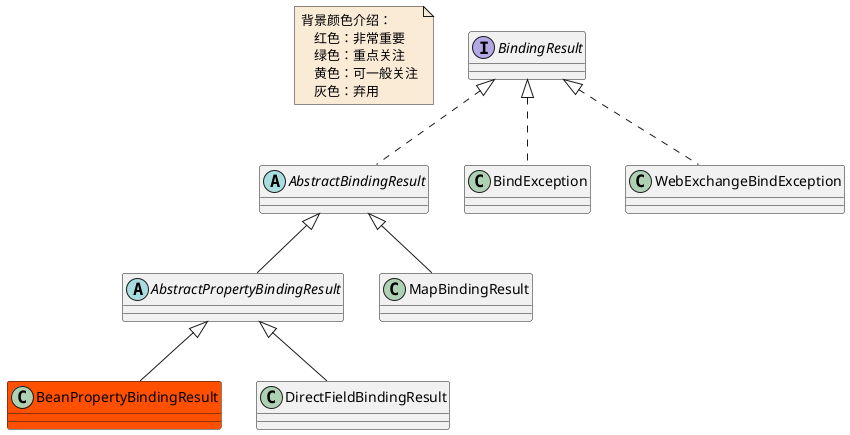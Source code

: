 @startuml

note  as N1 #FAEBD7
    背景颜色介绍：
        红色：非常重要
        绿色：重点关注
        黄色：可一般关注
        灰色：弃用
end note


interface BindingResult
abstract class AbstractBindingResult
abstract class AbstractPropertyBindingResult
class BeanPropertyBindingResult #FF5000
class BindException
class DirectFieldBindingResult
class MapBindingResult
class WebExchangeBindException



AbstractBindingResult <|-- AbstractPropertyBindingResult
AbstractBindingResult <|-- MapBindingResult


AbstractPropertyBindingResult <|-- BeanPropertyBindingResult
AbstractPropertyBindingResult <|-- DirectFieldBindingResult


BindingResult <|.. AbstractBindingResult
BindingResult <|.. BindException
BindingResult <|.. WebExchangeBindException


@enduml